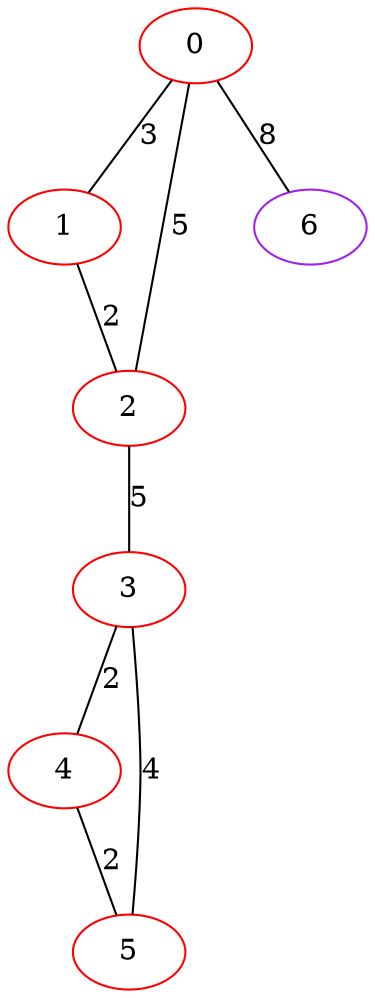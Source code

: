 graph "" {
0 [color=red, weight=1];
1 [color=red, weight=1];
2 [color=red, weight=1];
3 [color=red, weight=1];
4 [color=red, weight=1];
5 [color=red, weight=1];
6 [color=purple, weight=4];
0 -- 1  [key=0, label=3];
0 -- 2  [key=0, label=5];
0 -- 6  [key=0, label=8];
1 -- 2  [key=0, label=2];
2 -- 3  [key=0, label=5];
3 -- 4  [key=0, label=2];
3 -- 5  [key=0, label=4];
4 -- 5  [key=0, label=2];
}
